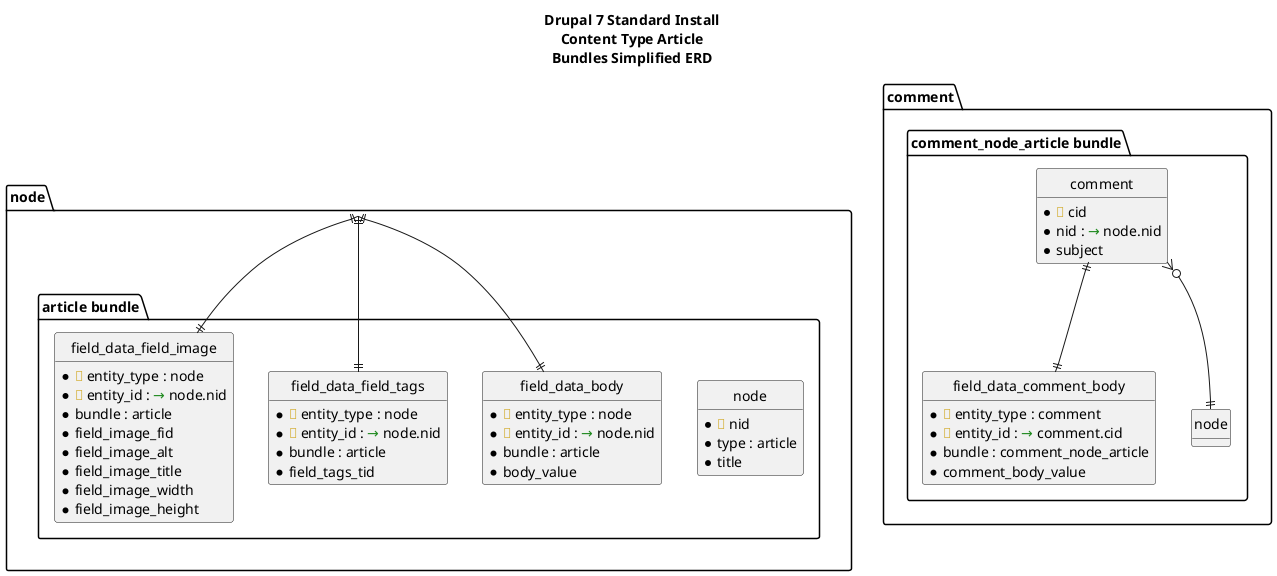 @startuml

title Drupal 7 Standard Install\nContent Type Article\nBundles Simplified ERD

hide circles
hide empty methods

!define KEY <color #D4AF37><U+1F511></color>
!define INDEX <color #888888><U+1F5C2></color>
!define FK <color #228B22><U+2192></color>

package "node.article bundle" {

  entity "node" {
    * KEY nid
    * type : article
    * title
  }

  entity "field_data_body" {
    * KEY entity_type : node
    * KEY entity_id : FK node.nid
    * bundle : article
    * body_value
  }

  entity "field_data_field_tags" {
    * KEY entity_type : node
    * KEY entity_id : FK node.nid
    * bundle : article
    * field_tags_tid
  }

  entity "field_data_field_image" {
    * KEY entity_type : node
    * KEY entity_id : FK node.nid
    * bundle : article
    * field_image_fid
    * field_image_alt
    * field_image_title
    * field_image_width
    * field_image_height
  }

}

node ||--|| field_data_body
node ||--|| field_data_field_tags
node ||--|| field_data_field_image

package "comment.comment_node_article bundle" {

  entity "comment" {
    * KEY cid
    * nid : FK node.nid
    * subject
  }

  entity "field_data_comment_body" {
    * KEY entity_type : comment
    * KEY entity_id : FK comment.cid
    * bundle : comment_node_article
    * comment_body_value
  }

  comment ||--|| field_data_comment_body
  comment }o--|| node
}


@enduml
